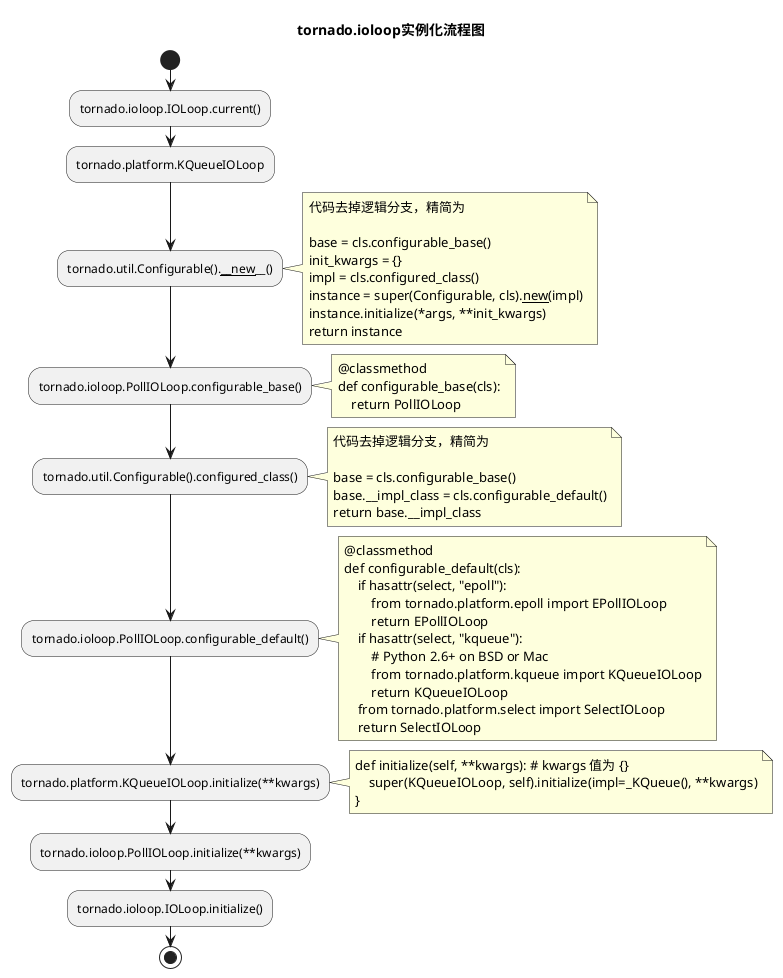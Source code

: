 ```plantuml
@startuml

title tornado.ioloop实例化流程图

start

:tornado.ioloop.IOLoop.current();

:tornado.platform.KQueueIOLoop;

:tornado.util.Configurable().____new____();

note right
代码去掉逻辑分支，精简为

base = cls.configurable_base()
init_kwargs = {}
impl = cls.configured_class()
instance = super(Configurable, cls).__new__(impl)
instance.initialize(*args, **init_kwargs)
return instance
end note

:tornado.ioloop.PollIOLoop.configurable_base();
note right
@classmethod
def configurable_base(cls):
    return PollIOLoop
end note

:tornado.util.Configurable().configured_class();
note right
代码去掉逻辑分支，精简为

base = cls.configurable_base()
base.__impl_class = cls.configurable_default()
return base.__impl_class
end note


:tornado.ioloop.PollIOLoop.configurable_default();
note right
@classmethod
def configurable_default(cls):
    if hasattr(select, "epoll"):
        from tornado.platform.epoll import EPollIOLoop
        return EPollIOLoop
    if hasattr(select, "kqueue"):
        # Python 2.6+ on BSD or Mac
        from tornado.platform.kqueue import KQueueIOLoop
        return KQueueIOLoop
    from tornado.platform.select import SelectIOLoop
    return SelectIOLoop
end note

:tornado.platform.KQueueIOLoop.initialize(**kwargs);
note right
def initialize(self, **kwargs): # kwargs 值为 {}
    super(KQueueIOLoop, self).initialize(impl=_KQueue(), **kwargs)
}
end note

:tornado.ioloop.PollIOLoop.initialize(**kwargs);

:tornado.ioloop.IOLoop.initialize();

stop

@enduml